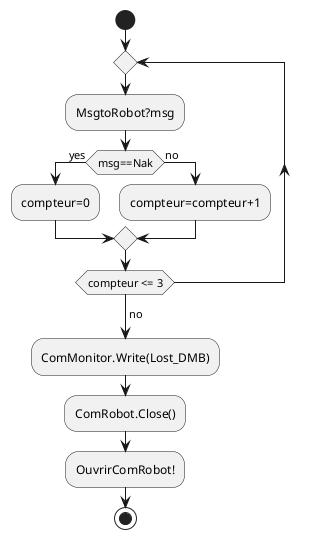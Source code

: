 @startuml
'Fonctionnalite 8 et 9 : 

skinparam monochrome true

start
repeat
:MsgtoRobot?msg;

if (msg==Nak) then (yes)
  :compteur=0;
  else (no)
  :compteur=compteur+1;
endif

repeat while (compteur <= 3)
-> no; 
:ComMonitor.Write(Lost_DMB);
:ComRobot.Close();
:OuvrirComRobot!;




stop
@enduml
